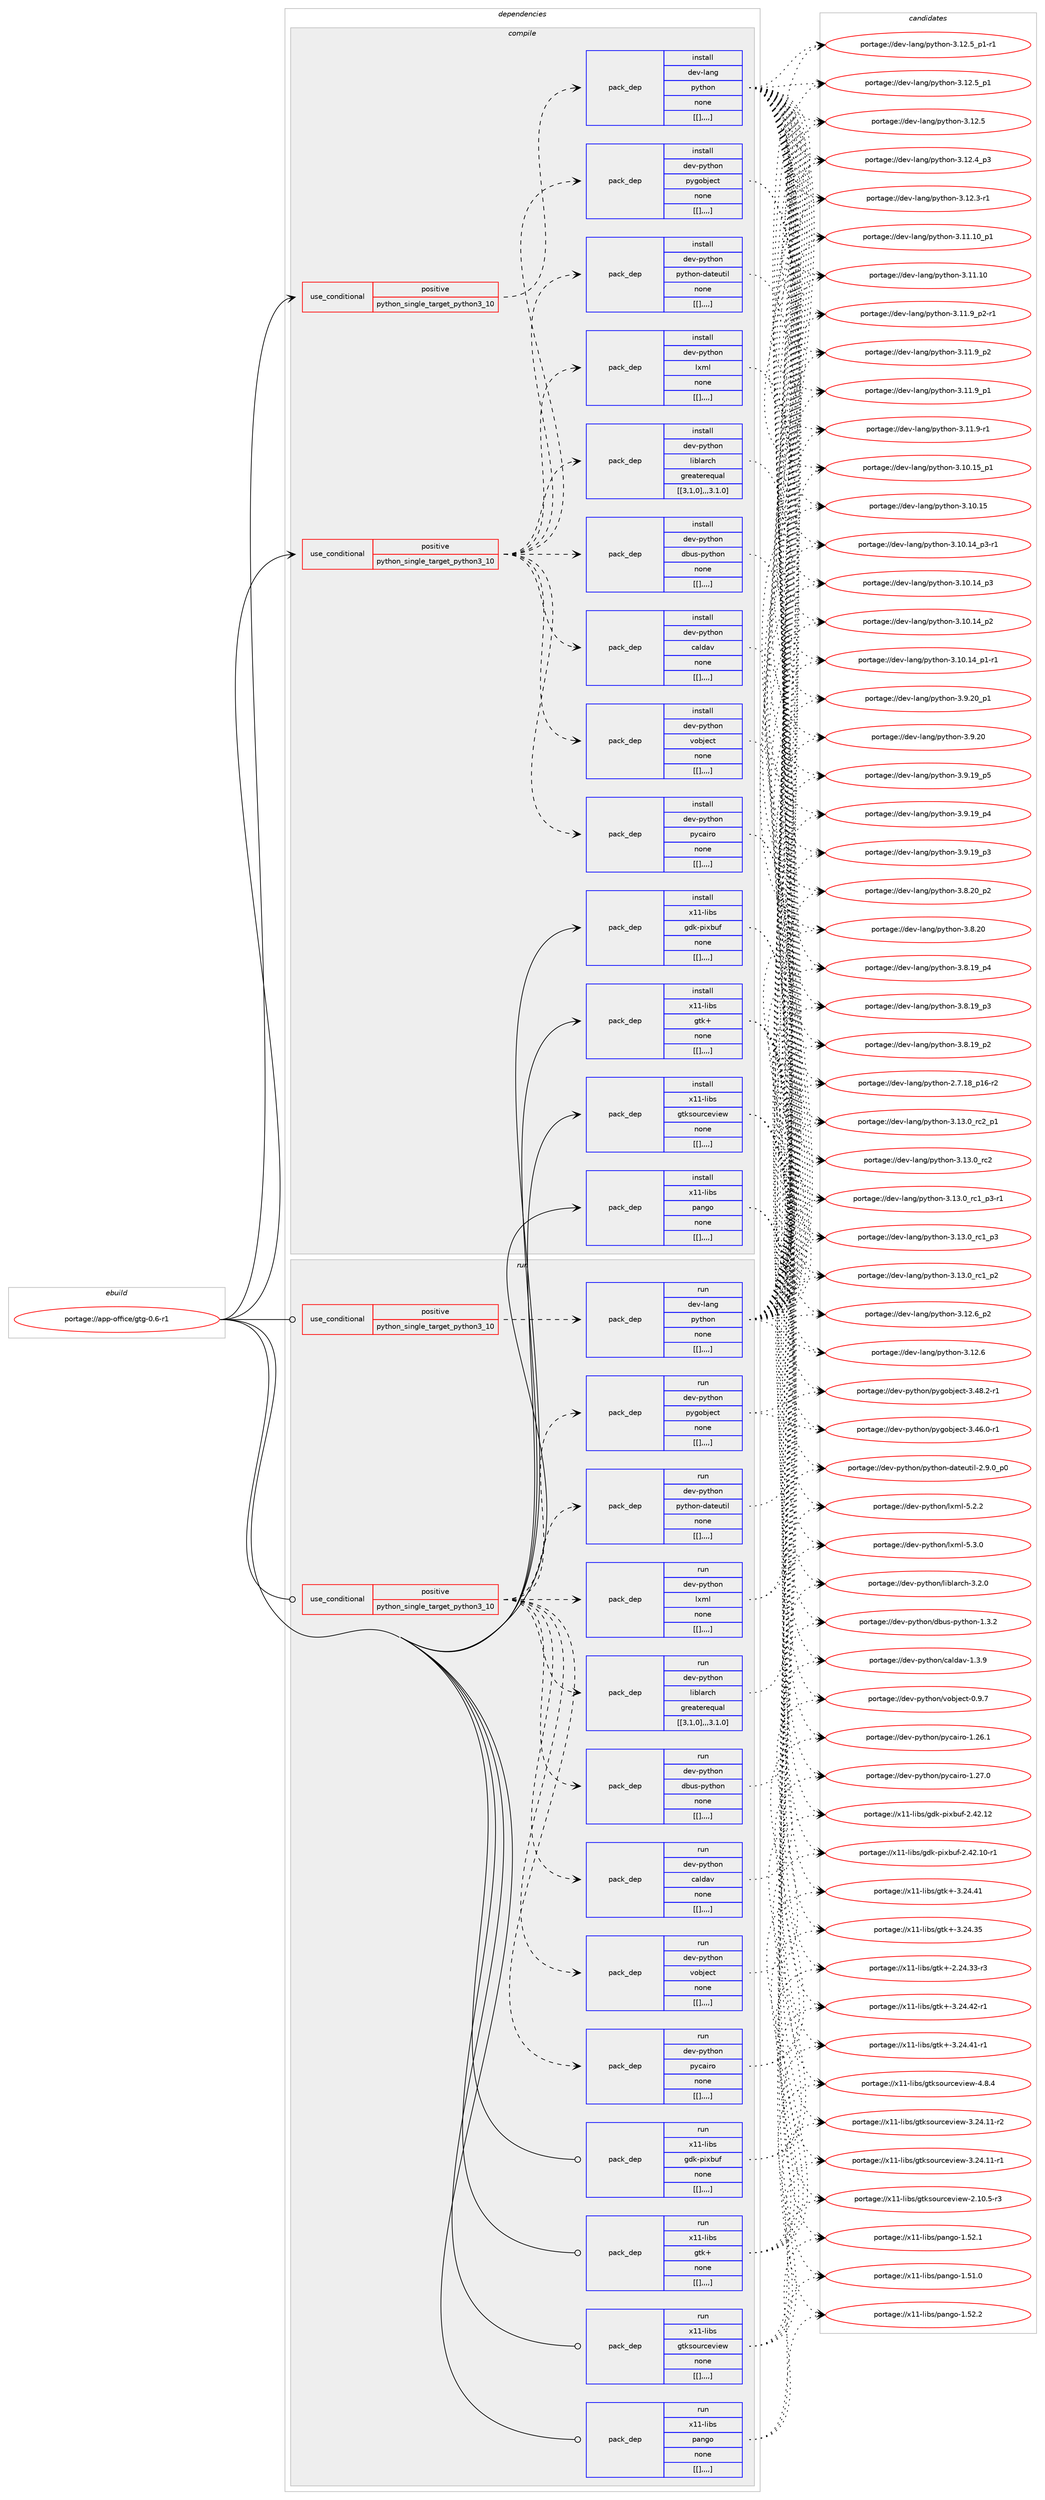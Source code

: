 digraph prolog {

# *************
# Graph options
# *************

newrank=true;
concentrate=true;
compound=true;
graph [rankdir=LR,fontname=Helvetica,fontsize=10,ranksep=1.5];#, ranksep=2.5, nodesep=0.2];
edge  [arrowhead=vee];
node  [fontname=Helvetica,fontsize=10];

# **********
# The ebuild
# **********

subgraph cluster_leftcol {
color=gray;
label=<<i>ebuild</i>>;
id [label="portage://app-office/gtg-0.6-r1", color=red, width=4, href="../app-office/gtg-0.6-r1.svg"];
}

# ****************
# The dependencies
# ****************

subgraph cluster_midcol {
color=gray;
label=<<i>dependencies</i>>;
subgraph cluster_compile {
fillcolor="#eeeeee";
style=filled;
label=<<i>compile</i>>;
subgraph cond13757 {
dependency47088 [label=<<TABLE BORDER="0" CELLBORDER="1" CELLSPACING="0" CELLPADDING="4"><TR><TD ROWSPAN="3" CELLPADDING="10">use_conditional</TD></TR><TR><TD>positive</TD></TR><TR><TD>python_single_target_python3_10</TD></TR></TABLE>>, shape=none, color=red];
subgraph pack32921 {
dependency47089 [label=<<TABLE BORDER="0" CELLBORDER="1" CELLSPACING="0" CELLPADDING="4" WIDTH="220"><TR><TD ROWSPAN="6" CELLPADDING="30">pack_dep</TD></TR><TR><TD WIDTH="110">install</TD></TR><TR><TD>dev-lang</TD></TR><TR><TD>python</TD></TR><TR><TD>none</TD></TR><TR><TD>[[],,,,]</TD></TR></TABLE>>, shape=none, color=blue];
}
dependency47088:e -> dependency47089:w [weight=20,style="dashed",arrowhead="vee"];
}
id:e -> dependency47088:w [weight=20,style="solid",arrowhead="vee"];
subgraph cond13758 {
dependency47090 [label=<<TABLE BORDER="0" CELLBORDER="1" CELLSPACING="0" CELLPADDING="4"><TR><TD ROWSPAN="3" CELLPADDING="10">use_conditional</TD></TR><TR><TD>positive</TD></TR><TR><TD>python_single_target_python3_10</TD></TR></TABLE>>, shape=none, color=red];
subgraph pack32922 {
dependency47091 [label=<<TABLE BORDER="0" CELLBORDER="1" CELLSPACING="0" CELLPADDING="4" WIDTH="220"><TR><TD ROWSPAN="6" CELLPADDING="30">pack_dep</TD></TR><TR><TD WIDTH="110">install</TD></TR><TR><TD>dev-python</TD></TR><TR><TD>caldav</TD></TR><TR><TD>none</TD></TR><TR><TD>[[],,,,]</TD></TR></TABLE>>, shape=none, color=blue];
}
dependency47090:e -> dependency47091:w [weight=20,style="dashed",arrowhead="vee"];
subgraph pack32923 {
dependency47092 [label=<<TABLE BORDER="0" CELLBORDER="1" CELLSPACING="0" CELLPADDING="4" WIDTH="220"><TR><TD ROWSPAN="6" CELLPADDING="30">pack_dep</TD></TR><TR><TD WIDTH="110">install</TD></TR><TR><TD>dev-python</TD></TR><TR><TD>dbus-python</TD></TR><TR><TD>none</TD></TR><TR><TD>[[],,,,]</TD></TR></TABLE>>, shape=none, color=blue];
}
dependency47090:e -> dependency47092:w [weight=20,style="dashed",arrowhead="vee"];
subgraph pack32924 {
dependency47093 [label=<<TABLE BORDER="0" CELLBORDER="1" CELLSPACING="0" CELLPADDING="4" WIDTH="220"><TR><TD ROWSPAN="6" CELLPADDING="30">pack_dep</TD></TR><TR><TD WIDTH="110">install</TD></TR><TR><TD>dev-python</TD></TR><TR><TD>liblarch</TD></TR><TR><TD>greaterequal</TD></TR><TR><TD>[[3,1,0],,,3.1.0]</TD></TR></TABLE>>, shape=none, color=blue];
}
dependency47090:e -> dependency47093:w [weight=20,style="dashed",arrowhead="vee"];
subgraph pack32925 {
dependency47094 [label=<<TABLE BORDER="0" CELLBORDER="1" CELLSPACING="0" CELLPADDING="4" WIDTH="220"><TR><TD ROWSPAN="6" CELLPADDING="30">pack_dep</TD></TR><TR><TD WIDTH="110">install</TD></TR><TR><TD>dev-python</TD></TR><TR><TD>lxml</TD></TR><TR><TD>none</TD></TR><TR><TD>[[],,,,]</TD></TR></TABLE>>, shape=none, color=blue];
}
dependency47090:e -> dependency47094:w [weight=20,style="dashed",arrowhead="vee"];
subgraph pack32926 {
dependency47095 [label=<<TABLE BORDER="0" CELLBORDER="1" CELLSPACING="0" CELLPADDING="4" WIDTH="220"><TR><TD ROWSPAN="6" CELLPADDING="30">pack_dep</TD></TR><TR><TD WIDTH="110">install</TD></TR><TR><TD>dev-python</TD></TR><TR><TD>python-dateutil</TD></TR><TR><TD>none</TD></TR><TR><TD>[[],,,,]</TD></TR></TABLE>>, shape=none, color=blue];
}
dependency47090:e -> dependency47095:w [weight=20,style="dashed",arrowhead="vee"];
subgraph pack32927 {
dependency47096 [label=<<TABLE BORDER="0" CELLBORDER="1" CELLSPACING="0" CELLPADDING="4" WIDTH="220"><TR><TD ROWSPAN="6" CELLPADDING="30">pack_dep</TD></TR><TR><TD WIDTH="110">install</TD></TR><TR><TD>dev-python</TD></TR><TR><TD>pygobject</TD></TR><TR><TD>none</TD></TR><TR><TD>[[],,,,]</TD></TR></TABLE>>, shape=none, color=blue];
}
dependency47090:e -> dependency47096:w [weight=20,style="dashed",arrowhead="vee"];
subgraph pack32928 {
dependency47097 [label=<<TABLE BORDER="0" CELLBORDER="1" CELLSPACING="0" CELLPADDING="4" WIDTH="220"><TR><TD ROWSPAN="6" CELLPADDING="30">pack_dep</TD></TR><TR><TD WIDTH="110">install</TD></TR><TR><TD>dev-python</TD></TR><TR><TD>pycairo</TD></TR><TR><TD>none</TD></TR><TR><TD>[[],,,,]</TD></TR></TABLE>>, shape=none, color=blue];
}
dependency47090:e -> dependency47097:w [weight=20,style="dashed",arrowhead="vee"];
subgraph pack32929 {
dependency47098 [label=<<TABLE BORDER="0" CELLBORDER="1" CELLSPACING="0" CELLPADDING="4" WIDTH="220"><TR><TD ROWSPAN="6" CELLPADDING="30">pack_dep</TD></TR><TR><TD WIDTH="110">install</TD></TR><TR><TD>dev-python</TD></TR><TR><TD>vobject</TD></TR><TR><TD>none</TD></TR><TR><TD>[[],,,,]</TD></TR></TABLE>>, shape=none, color=blue];
}
dependency47090:e -> dependency47098:w [weight=20,style="dashed",arrowhead="vee"];
}
id:e -> dependency47090:w [weight=20,style="solid",arrowhead="vee"];
subgraph pack32930 {
dependency47099 [label=<<TABLE BORDER="0" CELLBORDER="1" CELLSPACING="0" CELLPADDING="4" WIDTH="220"><TR><TD ROWSPAN="6" CELLPADDING="30">pack_dep</TD></TR><TR><TD WIDTH="110">install</TD></TR><TR><TD>x11-libs</TD></TR><TR><TD>gdk-pixbuf</TD></TR><TR><TD>none</TD></TR><TR><TD>[[],,,,]</TD></TR></TABLE>>, shape=none, color=blue];
}
id:e -> dependency47099:w [weight=20,style="solid",arrowhead="vee"];
subgraph pack32931 {
dependency47100 [label=<<TABLE BORDER="0" CELLBORDER="1" CELLSPACING="0" CELLPADDING="4" WIDTH="220"><TR><TD ROWSPAN="6" CELLPADDING="30">pack_dep</TD></TR><TR><TD WIDTH="110">install</TD></TR><TR><TD>x11-libs</TD></TR><TR><TD>gtk+</TD></TR><TR><TD>none</TD></TR><TR><TD>[[],,,,]</TD></TR></TABLE>>, shape=none, color=blue];
}
id:e -> dependency47100:w [weight=20,style="solid",arrowhead="vee"];
subgraph pack32932 {
dependency47101 [label=<<TABLE BORDER="0" CELLBORDER="1" CELLSPACING="0" CELLPADDING="4" WIDTH="220"><TR><TD ROWSPAN="6" CELLPADDING="30">pack_dep</TD></TR><TR><TD WIDTH="110">install</TD></TR><TR><TD>x11-libs</TD></TR><TR><TD>gtksourceview</TD></TR><TR><TD>none</TD></TR><TR><TD>[[],,,,]</TD></TR></TABLE>>, shape=none, color=blue];
}
id:e -> dependency47101:w [weight=20,style="solid",arrowhead="vee"];
subgraph pack32933 {
dependency47102 [label=<<TABLE BORDER="0" CELLBORDER="1" CELLSPACING="0" CELLPADDING="4" WIDTH="220"><TR><TD ROWSPAN="6" CELLPADDING="30">pack_dep</TD></TR><TR><TD WIDTH="110">install</TD></TR><TR><TD>x11-libs</TD></TR><TR><TD>pango</TD></TR><TR><TD>none</TD></TR><TR><TD>[[],,,,]</TD></TR></TABLE>>, shape=none, color=blue];
}
id:e -> dependency47102:w [weight=20,style="solid",arrowhead="vee"];
}
subgraph cluster_compileandrun {
fillcolor="#eeeeee";
style=filled;
label=<<i>compile and run</i>>;
}
subgraph cluster_run {
fillcolor="#eeeeee";
style=filled;
label=<<i>run</i>>;
subgraph cond13759 {
dependency47103 [label=<<TABLE BORDER="0" CELLBORDER="1" CELLSPACING="0" CELLPADDING="4"><TR><TD ROWSPAN="3" CELLPADDING="10">use_conditional</TD></TR><TR><TD>positive</TD></TR><TR><TD>python_single_target_python3_10</TD></TR></TABLE>>, shape=none, color=red];
subgraph pack32934 {
dependency47104 [label=<<TABLE BORDER="0" CELLBORDER="1" CELLSPACING="0" CELLPADDING="4" WIDTH="220"><TR><TD ROWSPAN="6" CELLPADDING="30">pack_dep</TD></TR><TR><TD WIDTH="110">run</TD></TR><TR><TD>dev-lang</TD></TR><TR><TD>python</TD></TR><TR><TD>none</TD></TR><TR><TD>[[],,,,]</TD></TR></TABLE>>, shape=none, color=blue];
}
dependency47103:e -> dependency47104:w [weight=20,style="dashed",arrowhead="vee"];
}
id:e -> dependency47103:w [weight=20,style="solid",arrowhead="odot"];
subgraph cond13760 {
dependency47105 [label=<<TABLE BORDER="0" CELLBORDER="1" CELLSPACING="0" CELLPADDING="4"><TR><TD ROWSPAN="3" CELLPADDING="10">use_conditional</TD></TR><TR><TD>positive</TD></TR><TR><TD>python_single_target_python3_10</TD></TR></TABLE>>, shape=none, color=red];
subgraph pack32935 {
dependency47106 [label=<<TABLE BORDER="0" CELLBORDER="1" CELLSPACING="0" CELLPADDING="4" WIDTH="220"><TR><TD ROWSPAN="6" CELLPADDING="30">pack_dep</TD></TR><TR><TD WIDTH="110">run</TD></TR><TR><TD>dev-python</TD></TR><TR><TD>caldav</TD></TR><TR><TD>none</TD></TR><TR><TD>[[],,,,]</TD></TR></TABLE>>, shape=none, color=blue];
}
dependency47105:e -> dependency47106:w [weight=20,style="dashed",arrowhead="vee"];
subgraph pack32936 {
dependency47107 [label=<<TABLE BORDER="0" CELLBORDER="1" CELLSPACING="0" CELLPADDING="4" WIDTH="220"><TR><TD ROWSPAN="6" CELLPADDING="30">pack_dep</TD></TR><TR><TD WIDTH="110">run</TD></TR><TR><TD>dev-python</TD></TR><TR><TD>dbus-python</TD></TR><TR><TD>none</TD></TR><TR><TD>[[],,,,]</TD></TR></TABLE>>, shape=none, color=blue];
}
dependency47105:e -> dependency47107:w [weight=20,style="dashed",arrowhead="vee"];
subgraph pack32937 {
dependency47108 [label=<<TABLE BORDER="0" CELLBORDER="1" CELLSPACING="0" CELLPADDING="4" WIDTH="220"><TR><TD ROWSPAN="6" CELLPADDING="30">pack_dep</TD></TR><TR><TD WIDTH="110">run</TD></TR><TR><TD>dev-python</TD></TR><TR><TD>liblarch</TD></TR><TR><TD>greaterequal</TD></TR><TR><TD>[[3,1,0],,,3.1.0]</TD></TR></TABLE>>, shape=none, color=blue];
}
dependency47105:e -> dependency47108:w [weight=20,style="dashed",arrowhead="vee"];
subgraph pack32938 {
dependency47109 [label=<<TABLE BORDER="0" CELLBORDER="1" CELLSPACING="0" CELLPADDING="4" WIDTH="220"><TR><TD ROWSPAN="6" CELLPADDING="30">pack_dep</TD></TR><TR><TD WIDTH="110">run</TD></TR><TR><TD>dev-python</TD></TR><TR><TD>lxml</TD></TR><TR><TD>none</TD></TR><TR><TD>[[],,,,]</TD></TR></TABLE>>, shape=none, color=blue];
}
dependency47105:e -> dependency47109:w [weight=20,style="dashed",arrowhead="vee"];
subgraph pack32939 {
dependency47110 [label=<<TABLE BORDER="0" CELLBORDER="1" CELLSPACING="0" CELLPADDING="4" WIDTH="220"><TR><TD ROWSPAN="6" CELLPADDING="30">pack_dep</TD></TR><TR><TD WIDTH="110">run</TD></TR><TR><TD>dev-python</TD></TR><TR><TD>python-dateutil</TD></TR><TR><TD>none</TD></TR><TR><TD>[[],,,,]</TD></TR></TABLE>>, shape=none, color=blue];
}
dependency47105:e -> dependency47110:w [weight=20,style="dashed",arrowhead="vee"];
subgraph pack32940 {
dependency47111 [label=<<TABLE BORDER="0" CELLBORDER="1" CELLSPACING="0" CELLPADDING="4" WIDTH="220"><TR><TD ROWSPAN="6" CELLPADDING="30">pack_dep</TD></TR><TR><TD WIDTH="110">run</TD></TR><TR><TD>dev-python</TD></TR><TR><TD>pygobject</TD></TR><TR><TD>none</TD></TR><TR><TD>[[],,,,]</TD></TR></TABLE>>, shape=none, color=blue];
}
dependency47105:e -> dependency47111:w [weight=20,style="dashed",arrowhead="vee"];
subgraph pack32941 {
dependency47112 [label=<<TABLE BORDER="0" CELLBORDER="1" CELLSPACING="0" CELLPADDING="4" WIDTH="220"><TR><TD ROWSPAN="6" CELLPADDING="30">pack_dep</TD></TR><TR><TD WIDTH="110">run</TD></TR><TR><TD>dev-python</TD></TR><TR><TD>pycairo</TD></TR><TR><TD>none</TD></TR><TR><TD>[[],,,,]</TD></TR></TABLE>>, shape=none, color=blue];
}
dependency47105:e -> dependency47112:w [weight=20,style="dashed",arrowhead="vee"];
subgraph pack32942 {
dependency47113 [label=<<TABLE BORDER="0" CELLBORDER="1" CELLSPACING="0" CELLPADDING="4" WIDTH="220"><TR><TD ROWSPAN="6" CELLPADDING="30">pack_dep</TD></TR><TR><TD WIDTH="110">run</TD></TR><TR><TD>dev-python</TD></TR><TR><TD>vobject</TD></TR><TR><TD>none</TD></TR><TR><TD>[[],,,,]</TD></TR></TABLE>>, shape=none, color=blue];
}
dependency47105:e -> dependency47113:w [weight=20,style="dashed",arrowhead="vee"];
}
id:e -> dependency47105:w [weight=20,style="solid",arrowhead="odot"];
subgraph pack32943 {
dependency47114 [label=<<TABLE BORDER="0" CELLBORDER="1" CELLSPACING="0" CELLPADDING="4" WIDTH="220"><TR><TD ROWSPAN="6" CELLPADDING="30">pack_dep</TD></TR><TR><TD WIDTH="110">run</TD></TR><TR><TD>x11-libs</TD></TR><TR><TD>gdk-pixbuf</TD></TR><TR><TD>none</TD></TR><TR><TD>[[],,,,]</TD></TR></TABLE>>, shape=none, color=blue];
}
id:e -> dependency47114:w [weight=20,style="solid",arrowhead="odot"];
subgraph pack32944 {
dependency47115 [label=<<TABLE BORDER="0" CELLBORDER="1" CELLSPACING="0" CELLPADDING="4" WIDTH="220"><TR><TD ROWSPAN="6" CELLPADDING="30">pack_dep</TD></TR><TR><TD WIDTH="110">run</TD></TR><TR><TD>x11-libs</TD></TR><TR><TD>gtk+</TD></TR><TR><TD>none</TD></TR><TR><TD>[[],,,,]</TD></TR></TABLE>>, shape=none, color=blue];
}
id:e -> dependency47115:w [weight=20,style="solid",arrowhead="odot"];
subgraph pack32945 {
dependency47116 [label=<<TABLE BORDER="0" CELLBORDER="1" CELLSPACING="0" CELLPADDING="4" WIDTH="220"><TR><TD ROWSPAN="6" CELLPADDING="30">pack_dep</TD></TR><TR><TD WIDTH="110">run</TD></TR><TR><TD>x11-libs</TD></TR><TR><TD>gtksourceview</TD></TR><TR><TD>none</TD></TR><TR><TD>[[],,,,]</TD></TR></TABLE>>, shape=none, color=blue];
}
id:e -> dependency47116:w [weight=20,style="solid",arrowhead="odot"];
subgraph pack32946 {
dependency47117 [label=<<TABLE BORDER="0" CELLBORDER="1" CELLSPACING="0" CELLPADDING="4" WIDTH="220"><TR><TD ROWSPAN="6" CELLPADDING="30">pack_dep</TD></TR><TR><TD WIDTH="110">run</TD></TR><TR><TD>x11-libs</TD></TR><TR><TD>pango</TD></TR><TR><TD>none</TD></TR><TR><TD>[[],,,,]</TD></TR></TABLE>>, shape=none, color=blue];
}
id:e -> dependency47117:w [weight=20,style="solid",arrowhead="odot"];
}
}

# **************
# The candidates
# **************

subgraph cluster_choices {
rank=same;
color=gray;
label=<<i>candidates</i>>;

subgraph choice32921 {
color=black;
nodesep=1;
choice100101118451089711010347112121116104111110455146495146489511499509511249 [label="portage://dev-lang/python-3.13.0_rc2_p1", color=red, width=4,href="../dev-lang/python-3.13.0_rc2_p1.svg"];
choice10010111845108971101034711212111610411111045514649514648951149950 [label="portage://dev-lang/python-3.13.0_rc2", color=red, width=4,href="../dev-lang/python-3.13.0_rc2.svg"];
choice1001011184510897110103471121211161041111104551464951464895114994995112514511449 [label="portage://dev-lang/python-3.13.0_rc1_p3-r1", color=red, width=4,href="../dev-lang/python-3.13.0_rc1_p3-r1.svg"];
choice100101118451089711010347112121116104111110455146495146489511499499511251 [label="portage://dev-lang/python-3.13.0_rc1_p3", color=red, width=4,href="../dev-lang/python-3.13.0_rc1_p3.svg"];
choice100101118451089711010347112121116104111110455146495146489511499499511250 [label="portage://dev-lang/python-3.13.0_rc1_p2", color=red, width=4,href="../dev-lang/python-3.13.0_rc1_p2.svg"];
choice100101118451089711010347112121116104111110455146495046549511250 [label="portage://dev-lang/python-3.12.6_p2", color=red, width=4,href="../dev-lang/python-3.12.6_p2.svg"];
choice10010111845108971101034711212111610411111045514649504654 [label="portage://dev-lang/python-3.12.6", color=red, width=4,href="../dev-lang/python-3.12.6.svg"];
choice1001011184510897110103471121211161041111104551464950465395112494511449 [label="portage://dev-lang/python-3.12.5_p1-r1", color=red, width=4,href="../dev-lang/python-3.12.5_p1-r1.svg"];
choice100101118451089711010347112121116104111110455146495046539511249 [label="portage://dev-lang/python-3.12.5_p1", color=red, width=4,href="../dev-lang/python-3.12.5_p1.svg"];
choice10010111845108971101034711212111610411111045514649504653 [label="portage://dev-lang/python-3.12.5", color=red, width=4,href="../dev-lang/python-3.12.5.svg"];
choice100101118451089711010347112121116104111110455146495046529511251 [label="portage://dev-lang/python-3.12.4_p3", color=red, width=4,href="../dev-lang/python-3.12.4_p3.svg"];
choice100101118451089711010347112121116104111110455146495046514511449 [label="portage://dev-lang/python-3.12.3-r1", color=red, width=4,href="../dev-lang/python-3.12.3-r1.svg"];
choice10010111845108971101034711212111610411111045514649494649489511249 [label="portage://dev-lang/python-3.11.10_p1", color=red, width=4,href="../dev-lang/python-3.11.10_p1.svg"];
choice1001011184510897110103471121211161041111104551464949464948 [label="portage://dev-lang/python-3.11.10", color=red, width=4,href="../dev-lang/python-3.11.10.svg"];
choice1001011184510897110103471121211161041111104551464949465795112504511449 [label="portage://dev-lang/python-3.11.9_p2-r1", color=red, width=4,href="../dev-lang/python-3.11.9_p2-r1.svg"];
choice100101118451089711010347112121116104111110455146494946579511250 [label="portage://dev-lang/python-3.11.9_p2", color=red, width=4,href="../dev-lang/python-3.11.9_p2.svg"];
choice100101118451089711010347112121116104111110455146494946579511249 [label="portage://dev-lang/python-3.11.9_p1", color=red, width=4,href="../dev-lang/python-3.11.9_p1.svg"];
choice100101118451089711010347112121116104111110455146494946574511449 [label="portage://dev-lang/python-3.11.9-r1", color=red, width=4,href="../dev-lang/python-3.11.9-r1.svg"];
choice10010111845108971101034711212111610411111045514649484649539511249 [label="portage://dev-lang/python-3.10.15_p1", color=red, width=4,href="../dev-lang/python-3.10.15_p1.svg"];
choice1001011184510897110103471121211161041111104551464948464953 [label="portage://dev-lang/python-3.10.15", color=red, width=4,href="../dev-lang/python-3.10.15.svg"];
choice100101118451089711010347112121116104111110455146494846495295112514511449 [label="portage://dev-lang/python-3.10.14_p3-r1", color=red, width=4,href="../dev-lang/python-3.10.14_p3-r1.svg"];
choice10010111845108971101034711212111610411111045514649484649529511251 [label="portage://dev-lang/python-3.10.14_p3", color=red, width=4,href="../dev-lang/python-3.10.14_p3.svg"];
choice10010111845108971101034711212111610411111045514649484649529511250 [label="portage://dev-lang/python-3.10.14_p2", color=red, width=4,href="../dev-lang/python-3.10.14_p2.svg"];
choice100101118451089711010347112121116104111110455146494846495295112494511449 [label="portage://dev-lang/python-3.10.14_p1-r1", color=red, width=4,href="../dev-lang/python-3.10.14_p1-r1.svg"];
choice100101118451089711010347112121116104111110455146574650489511249 [label="portage://dev-lang/python-3.9.20_p1", color=red, width=4,href="../dev-lang/python-3.9.20_p1.svg"];
choice10010111845108971101034711212111610411111045514657465048 [label="portage://dev-lang/python-3.9.20", color=red, width=4,href="../dev-lang/python-3.9.20.svg"];
choice100101118451089711010347112121116104111110455146574649579511253 [label="portage://dev-lang/python-3.9.19_p5", color=red, width=4,href="../dev-lang/python-3.9.19_p5.svg"];
choice100101118451089711010347112121116104111110455146574649579511252 [label="portage://dev-lang/python-3.9.19_p4", color=red, width=4,href="../dev-lang/python-3.9.19_p4.svg"];
choice100101118451089711010347112121116104111110455146574649579511251 [label="portage://dev-lang/python-3.9.19_p3", color=red, width=4,href="../dev-lang/python-3.9.19_p3.svg"];
choice100101118451089711010347112121116104111110455146564650489511250 [label="portage://dev-lang/python-3.8.20_p2", color=red, width=4,href="../dev-lang/python-3.8.20_p2.svg"];
choice10010111845108971101034711212111610411111045514656465048 [label="portage://dev-lang/python-3.8.20", color=red, width=4,href="../dev-lang/python-3.8.20.svg"];
choice100101118451089711010347112121116104111110455146564649579511252 [label="portage://dev-lang/python-3.8.19_p4", color=red, width=4,href="../dev-lang/python-3.8.19_p4.svg"];
choice100101118451089711010347112121116104111110455146564649579511251 [label="portage://dev-lang/python-3.8.19_p3", color=red, width=4,href="../dev-lang/python-3.8.19_p3.svg"];
choice100101118451089711010347112121116104111110455146564649579511250 [label="portage://dev-lang/python-3.8.19_p2", color=red, width=4,href="../dev-lang/python-3.8.19_p2.svg"];
choice100101118451089711010347112121116104111110455046554649569511249544511450 [label="portage://dev-lang/python-2.7.18_p16-r2", color=red, width=4,href="../dev-lang/python-2.7.18_p16-r2.svg"];
dependency47089:e -> choice100101118451089711010347112121116104111110455146495146489511499509511249:w [style=dotted,weight="100"];
dependency47089:e -> choice10010111845108971101034711212111610411111045514649514648951149950:w [style=dotted,weight="100"];
dependency47089:e -> choice1001011184510897110103471121211161041111104551464951464895114994995112514511449:w [style=dotted,weight="100"];
dependency47089:e -> choice100101118451089711010347112121116104111110455146495146489511499499511251:w [style=dotted,weight="100"];
dependency47089:e -> choice100101118451089711010347112121116104111110455146495146489511499499511250:w [style=dotted,weight="100"];
dependency47089:e -> choice100101118451089711010347112121116104111110455146495046549511250:w [style=dotted,weight="100"];
dependency47089:e -> choice10010111845108971101034711212111610411111045514649504654:w [style=dotted,weight="100"];
dependency47089:e -> choice1001011184510897110103471121211161041111104551464950465395112494511449:w [style=dotted,weight="100"];
dependency47089:e -> choice100101118451089711010347112121116104111110455146495046539511249:w [style=dotted,weight="100"];
dependency47089:e -> choice10010111845108971101034711212111610411111045514649504653:w [style=dotted,weight="100"];
dependency47089:e -> choice100101118451089711010347112121116104111110455146495046529511251:w [style=dotted,weight="100"];
dependency47089:e -> choice100101118451089711010347112121116104111110455146495046514511449:w [style=dotted,weight="100"];
dependency47089:e -> choice10010111845108971101034711212111610411111045514649494649489511249:w [style=dotted,weight="100"];
dependency47089:e -> choice1001011184510897110103471121211161041111104551464949464948:w [style=dotted,weight="100"];
dependency47089:e -> choice1001011184510897110103471121211161041111104551464949465795112504511449:w [style=dotted,weight="100"];
dependency47089:e -> choice100101118451089711010347112121116104111110455146494946579511250:w [style=dotted,weight="100"];
dependency47089:e -> choice100101118451089711010347112121116104111110455146494946579511249:w [style=dotted,weight="100"];
dependency47089:e -> choice100101118451089711010347112121116104111110455146494946574511449:w [style=dotted,weight="100"];
dependency47089:e -> choice10010111845108971101034711212111610411111045514649484649539511249:w [style=dotted,weight="100"];
dependency47089:e -> choice1001011184510897110103471121211161041111104551464948464953:w [style=dotted,weight="100"];
dependency47089:e -> choice100101118451089711010347112121116104111110455146494846495295112514511449:w [style=dotted,weight="100"];
dependency47089:e -> choice10010111845108971101034711212111610411111045514649484649529511251:w [style=dotted,weight="100"];
dependency47089:e -> choice10010111845108971101034711212111610411111045514649484649529511250:w [style=dotted,weight="100"];
dependency47089:e -> choice100101118451089711010347112121116104111110455146494846495295112494511449:w [style=dotted,weight="100"];
dependency47089:e -> choice100101118451089711010347112121116104111110455146574650489511249:w [style=dotted,weight="100"];
dependency47089:e -> choice10010111845108971101034711212111610411111045514657465048:w [style=dotted,weight="100"];
dependency47089:e -> choice100101118451089711010347112121116104111110455146574649579511253:w [style=dotted,weight="100"];
dependency47089:e -> choice100101118451089711010347112121116104111110455146574649579511252:w [style=dotted,weight="100"];
dependency47089:e -> choice100101118451089711010347112121116104111110455146574649579511251:w [style=dotted,weight="100"];
dependency47089:e -> choice100101118451089711010347112121116104111110455146564650489511250:w [style=dotted,weight="100"];
dependency47089:e -> choice10010111845108971101034711212111610411111045514656465048:w [style=dotted,weight="100"];
dependency47089:e -> choice100101118451089711010347112121116104111110455146564649579511252:w [style=dotted,weight="100"];
dependency47089:e -> choice100101118451089711010347112121116104111110455146564649579511251:w [style=dotted,weight="100"];
dependency47089:e -> choice100101118451089711010347112121116104111110455146564649579511250:w [style=dotted,weight="100"];
dependency47089:e -> choice100101118451089711010347112121116104111110455046554649569511249544511450:w [style=dotted,weight="100"];
}
subgraph choice32922 {
color=black;
nodesep=1;
choice1001011184511212111610411111047999710810097118454946514657 [label="portage://dev-python/caldav-1.3.9", color=red, width=4,href="../dev-python/caldav-1.3.9.svg"];
dependency47091:e -> choice1001011184511212111610411111047999710810097118454946514657:w [style=dotted,weight="100"];
}
subgraph choice32923 {
color=black;
nodesep=1;
choice10010111845112121116104111110471009811711545112121116104111110454946514650 [label="portage://dev-python/dbus-python-1.3.2", color=red, width=4,href="../dev-python/dbus-python-1.3.2.svg"];
dependency47092:e -> choice10010111845112121116104111110471009811711545112121116104111110454946514650:w [style=dotted,weight="100"];
}
subgraph choice32924 {
color=black;
nodesep=1;
choice1001011184511212111610411111047108105981089711499104455146504648 [label="portage://dev-python/liblarch-3.2.0", color=red, width=4,href="../dev-python/liblarch-3.2.0.svg"];
dependency47093:e -> choice1001011184511212111610411111047108105981089711499104455146504648:w [style=dotted,weight="100"];
}
subgraph choice32925 {
color=black;
nodesep=1;
choice1001011184511212111610411111047108120109108455346514648 [label="portage://dev-python/lxml-5.3.0", color=red, width=4,href="../dev-python/lxml-5.3.0.svg"];
choice1001011184511212111610411111047108120109108455346504650 [label="portage://dev-python/lxml-5.2.2", color=red, width=4,href="../dev-python/lxml-5.2.2.svg"];
dependency47094:e -> choice1001011184511212111610411111047108120109108455346514648:w [style=dotted,weight="100"];
dependency47094:e -> choice1001011184511212111610411111047108120109108455346504650:w [style=dotted,weight="100"];
}
subgraph choice32926 {
color=black;
nodesep=1;
choice100101118451121211161041111104711212111610411111045100971161011171161051084550465746489511248 [label="portage://dev-python/python-dateutil-2.9.0_p0", color=red, width=4,href="../dev-python/python-dateutil-2.9.0_p0.svg"];
dependency47095:e -> choice100101118451121211161041111104711212111610411111045100971161011171161051084550465746489511248:w [style=dotted,weight="100"];
}
subgraph choice32927 {
color=black;
nodesep=1;
choice10010111845112121116104111110471121211031119810610199116455146525646504511449 [label="portage://dev-python/pygobject-3.48.2-r1", color=red, width=4,href="../dev-python/pygobject-3.48.2-r1.svg"];
choice10010111845112121116104111110471121211031119810610199116455146525446484511449 [label="portage://dev-python/pygobject-3.46.0-r1", color=red, width=4,href="../dev-python/pygobject-3.46.0-r1.svg"];
dependency47096:e -> choice10010111845112121116104111110471121211031119810610199116455146525646504511449:w [style=dotted,weight="100"];
dependency47096:e -> choice10010111845112121116104111110471121211031119810610199116455146525446484511449:w [style=dotted,weight="100"];
}
subgraph choice32928 {
color=black;
nodesep=1;
choice1001011184511212111610411111047112121999710511411145494650554648 [label="portage://dev-python/pycairo-1.27.0", color=red, width=4,href="../dev-python/pycairo-1.27.0.svg"];
choice1001011184511212111610411111047112121999710511411145494650544649 [label="portage://dev-python/pycairo-1.26.1", color=red, width=4,href="../dev-python/pycairo-1.26.1.svg"];
dependency47097:e -> choice1001011184511212111610411111047112121999710511411145494650554648:w [style=dotted,weight="100"];
dependency47097:e -> choice1001011184511212111610411111047112121999710511411145494650544649:w [style=dotted,weight="100"];
}
subgraph choice32929 {
color=black;
nodesep=1;
choice10010111845112121116104111110471181119810610199116454846574655 [label="portage://dev-python/vobject-0.9.7", color=red, width=4,href="../dev-python/vobject-0.9.7.svg"];
dependency47098:e -> choice10010111845112121116104111110471181119810610199116454846574655:w [style=dotted,weight="100"];
}
subgraph choice32930 {
color=black;
nodesep=1;
choice120494945108105981154710310010745112105120981171024550465250464950 [label="portage://x11-libs/gdk-pixbuf-2.42.12", color=red, width=4,href="../x11-libs/gdk-pixbuf-2.42.12.svg"];
choice1204949451081059811547103100107451121051209811710245504652504649484511449 [label="portage://x11-libs/gdk-pixbuf-2.42.10-r1", color=red, width=4,href="../x11-libs/gdk-pixbuf-2.42.10-r1.svg"];
dependency47099:e -> choice120494945108105981154710310010745112105120981171024550465250464950:w [style=dotted,weight="100"];
dependency47099:e -> choice1204949451081059811547103100107451121051209811710245504652504649484511449:w [style=dotted,weight="100"];
}
subgraph choice32931 {
color=black;
nodesep=1;
choice12049494510810598115471031161074345514650524652504511449 [label="portage://x11-libs/gtk+-3.24.42-r1", color=red, width=4,href="../x11-libs/gtk+-3.24.42-r1.svg"];
choice12049494510810598115471031161074345514650524652494511449 [label="portage://x11-libs/gtk+-3.24.41-r1", color=red, width=4,href="../x11-libs/gtk+-3.24.41-r1.svg"];
choice1204949451081059811547103116107434551465052465249 [label="portage://x11-libs/gtk+-3.24.41", color=red, width=4,href="../x11-libs/gtk+-3.24.41.svg"];
choice1204949451081059811547103116107434551465052465153 [label="portage://x11-libs/gtk+-3.24.35", color=red, width=4,href="../x11-libs/gtk+-3.24.35.svg"];
choice12049494510810598115471031161074345504650524651514511451 [label="portage://x11-libs/gtk+-2.24.33-r3", color=red, width=4,href="../x11-libs/gtk+-2.24.33-r3.svg"];
dependency47100:e -> choice12049494510810598115471031161074345514650524652504511449:w [style=dotted,weight="100"];
dependency47100:e -> choice12049494510810598115471031161074345514650524652494511449:w [style=dotted,weight="100"];
dependency47100:e -> choice1204949451081059811547103116107434551465052465249:w [style=dotted,weight="100"];
dependency47100:e -> choice1204949451081059811547103116107434551465052465153:w [style=dotted,weight="100"];
dependency47100:e -> choice12049494510810598115471031161074345504650524651514511451:w [style=dotted,weight="100"];
}
subgraph choice32932 {
color=black;
nodesep=1;
choice120494945108105981154710311610711511111711499101118105101119455246564652 [label="portage://x11-libs/gtksourceview-4.8.4", color=red, width=4,href="../x11-libs/gtksourceview-4.8.4.svg"];
choice12049494510810598115471031161071151111171149910111810510111945514650524649494511450 [label="portage://x11-libs/gtksourceview-3.24.11-r2", color=red, width=4,href="../x11-libs/gtksourceview-3.24.11-r2.svg"];
choice12049494510810598115471031161071151111171149910111810510111945514650524649494511449 [label="portage://x11-libs/gtksourceview-3.24.11-r1", color=red, width=4,href="../x11-libs/gtksourceview-3.24.11-r1.svg"];
choice120494945108105981154710311610711511111711499101118105101119455046494846534511451 [label="portage://x11-libs/gtksourceview-2.10.5-r3", color=red, width=4,href="../x11-libs/gtksourceview-2.10.5-r3.svg"];
dependency47101:e -> choice120494945108105981154710311610711511111711499101118105101119455246564652:w [style=dotted,weight="100"];
dependency47101:e -> choice12049494510810598115471031161071151111171149910111810510111945514650524649494511450:w [style=dotted,weight="100"];
dependency47101:e -> choice12049494510810598115471031161071151111171149910111810510111945514650524649494511449:w [style=dotted,weight="100"];
dependency47101:e -> choice120494945108105981154710311610711511111711499101118105101119455046494846534511451:w [style=dotted,weight="100"];
}
subgraph choice32933 {
color=black;
nodesep=1;
choice12049494510810598115471129711010311145494653504650 [label="portage://x11-libs/pango-1.52.2", color=red, width=4,href="../x11-libs/pango-1.52.2.svg"];
choice12049494510810598115471129711010311145494653504649 [label="portage://x11-libs/pango-1.52.1", color=red, width=4,href="../x11-libs/pango-1.52.1.svg"];
choice12049494510810598115471129711010311145494653494648 [label="portage://x11-libs/pango-1.51.0", color=red, width=4,href="../x11-libs/pango-1.51.0.svg"];
dependency47102:e -> choice12049494510810598115471129711010311145494653504650:w [style=dotted,weight="100"];
dependency47102:e -> choice12049494510810598115471129711010311145494653504649:w [style=dotted,weight="100"];
dependency47102:e -> choice12049494510810598115471129711010311145494653494648:w [style=dotted,weight="100"];
}
subgraph choice32934 {
color=black;
nodesep=1;
choice100101118451089711010347112121116104111110455146495146489511499509511249 [label="portage://dev-lang/python-3.13.0_rc2_p1", color=red, width=4,href="../dev-lang/python-3.13.0_rc2_p1.svg"];
choice10010111845108971101034711212111610411111045514649514648951149950 [label="portage://dev-lang/python-3.13.0_rc2", color=red, width=4,href="../dev-lang/python-3.13.0_rc2.svg"];
choice1001011184510897110103471121211161041111104551464951464895114994995112514511449 [label="portage://dev-lang/python-3.13.0_rc1_p3-r1", color=red, width=4,href="../dev-lang/python-3.13.0_rc1_p3-r1.svg"];
choice100101118451089711010347112121116104111110455146495146489511499499511251 [label="portage://dev-lang/python-3.13.0_rc1_p3", color=red, width=4,href="../dev-lang/python-3.13.0_rc1_p3.svg"];
choice100101118451089711010347112121116104111110455146495146489511499499511250 [label="portage://dev-lang/python-3.13.0_rc1_p2", color=red, width=4,href="../dev-lang/python-3.13.0_rc1_p2.svg"];
choice100101118451089711010347112121116104111110455146495046549511250 [label="portage://dev-lang/python-3.12.6_p2", color=red, width=4,href="../dev-lang/python-3.12.6_p2.svg"];
choice10010111845108971101034711212111610411111045514649504654 [label="portage://dev-lang/python-3.12.6", color=red, width=4,href="../dev-lang/python-3.12.6.svg"];
choice1001011184510897110103471121211161041111104551464950465395112494511449 [label="portage://dev-lang/python-3.12.5_p1-r1", color=red, width=4,href="../dev-lang/python-3.12.5_p1-r1.svg"];
choice100101118451089711010347112121116104111110455146495046539511249 [label="portage://dev-lang/python-3.12.5_p1", color=red, width=4,href="../dev-lang/python-3.12.5_p1.svg"];
choice10010111845108971101034711212111610411111045514649504653 [label="portage://dev-lang/python-3.12.5", color=red, width=4,href="../dev-lang/python-3.12.5.svg"];
choice100101118451089711010347112121116104111110455146495046529511251 [label="portage://dev-lang/python-3.12.4_p3", color=red, width=4,href="../dev-lang/python-3.12.4_p3.svg"];
choice100101118451089711010347112121116104111110455146495046514511449 [label="portage://dev-lang/python-3.12.3-r1", color=red, width=4,href="../dev-lang/python-3.12.3-r1.svg"];
choice10010111845108971101034711212111610411111045514649494649489511249 [label="portage://dev-lang/python-3.11.10_p1", color=red, width=4,href="../dev-lang/python-3.11.10_p1.svg"];
choice1001011184510897110103471121211161041111104551464949464948 [label="portage://dev-lang/python-3.11.10", color=red, width=4,href="../dev-lang/python-3.11.10.svg"];
choice1001011184510897110103471121211161041111104551464949465795112504511449 [label="portage://dev-lang/python-3.11.9_p2-r1", color=red, width=4,href="../dev-lang/python-3.11.9_p2-r1.svg"];
choice100101118451089711010347112121116104111110455146494946579511250 [label="portage://dev-lang/python-3.11.9_p2", color=red, width=4,href="../dev-lang/python-3.11.9_p2.svg"];
choice100101118451089711010347112121116104111110455146494946579511249 [label="portage://dev-lang/python-3.11.9_p1", color=red, width=4,href="../dev-lang/python-3.11.9_p1.svg"];
choice100101118451089711010347112121116104111110455146494946574511449 [label="portage://dev-lang/python-3.11.9-r1", color=red, width=4,href="../dev-lang/python-3.11.9-r1.svg"];
choice10010111845108971101034711212111610411111045514649484649539511249 [label="portage://dev-lang/python-3.10.15_p1", color=red, width=4,href="../dev-lang/python-3.10.15_p1.svg"];
choice1001011184510897110103471121211161041111104551464948464953 [label="portage://dev-lang/python-3.10.15", color=red, width=4,href="../dev-lang/python-3.10.15.svg"];
choice100101118451089711010347112121116104111110455146494846495295112514511449 [label="portage://dev-lang/python-3.10.14_p3-r1", color=red, width=4,href="../dev-lang/python-3.10.14_p3-r1.svg"];
choice10010111845108971101034711212111610411111045514649484649529511251 [label="portage://dev-lang/python-3.10.14_p3", color=red, width=4,href="../dev-lang/python-3.10.14_p3.svg"];
choice10010111845108971101034711212111610411111045514649484649529511250 [label="portage://dev-lang/python-3.10.14_p2", color=red, width=4,href="../dev-lang/python-3.10.14_p2.svg"];
choice100101118451089711010347112121116104111110455146494846495295112494511449 [label="portage://dev-lang/python-3.10.14_p1-r1", color=red, width=4,href="../dev-lang/python-3.10.14_p1-r1.svg"];
choice100101118451089711010347112121116104111110455146574650489511249 [label="portage://dev-lang/python-3.9.20_p1", color=red, width=4,href="../dev-lang/python-3.9.20_p1.svg"];
choice10010111845108971101034711212111610411111045514657465048 [label="portage://dev-lang/python-3.9.20", color=red, width=4,href="../dev-lang/python-3.9.20.svg"];
choice100101118451089711010347112121116104111110455146574649579511253 [label="portage://dev-lang/python-3.9.19_p5", color=red, width=4,href="../dev-lang/python-3.9.19_p5.svg"];
choice100101118451089711010347112121116104111110455146574649579511252 [label="portage://dev-lang/python-3.9.19_p4", color=red, width=4,href="../dev-lang/python-3.9.19_p4.svg"];
choice100101118451089711010347112121116104111110455146574649579511251 [label="portage://dev-lang/python-3.9.19_p3", color=red, width=4,href="../dev-lang/python-3.9.19_p3.svg"];
choice100101118451089711010347112121116104111110455146564650489511250 [label="portage://dev-lang/python-3.8.20_p2", color=red, width=4,href="../dev-lang/python-3.8.20_p2.svg"];
choice10010111845108971101034711212111610411111045514656465048 [label="portage://dev-lang/python-3.8.20", color=red, width=4,href="../dev-lang/python-3.8.20.svg"];
choice100101118451089711010347112121116104111110455146564649579511252 [label="portage://dev-lang/python-3.8.19_p4", color=red, width=4,href="../dev-lang/python-3.8.19_p4.svg"];
choice100101118451089711010347112121116104111110455146564649579511251 [label="portage://dev-lang/python-3.8.19_p3", color=red, width=4,href="../dev-lang/python-3.8.19_p3.svg"];
choice100101118451089711010347112121116104111110455146564649579511250 [label="portage://dev-lang/python-3.8.19_p2", color=red, width=4,href="../dev-lang/python-3.8.19_p2.svg"];
choice100101118451089711010347112121116104111110455046554649569511249544511450 [label="portage://dev-lang/python-2.7.18_p16-r2", color=red, width=4,href="../dev-lang/python-2.7.18_p16-r2.svg"];
dependency47104:e -> choice100101118451089711010347112121116104111110455146495146489511499509511249:w [style=dotted,weight="100"];
dependency47104:e -> choice10010111845108971101034711212111610411111045514649514648951149950:w [style=dotted,weight="100"];
dependency47104:e -> choice1001011184510897110103471121211161041111104551464951464895114994995112514511449:w [style=dotted,weight="100"];
dependency47104:e -> choice100101118451089711010347112121116104111110455146495146489511499499511251:w [style=dotted,weight="100"];
dependency47104:e -> choice100101118451089711010347112121116104111110455146495146489511499499511250:w [style=dotted,weight="100"];
dependency47104:e -> choice100101118451089711010347112121116104111110455146495046549511250:w [style=dotted,weight="100"];
dependency47104:e -> choice10010111845108971101034711212111610411111045514649504654:w [style=dotted,weight="100"];
dependency47104:e -> choice1001011184510897110103471121211161041111104551464950465395112494511449:w [style=dotted,weight="100"];
dependency47104:e -> choice100101118451089711010347112121116104111110455146495046539511249:w [style=dotted,weight="100"];
dependency47104:e -> choice10010111845108971101034711212111610411111045514649504653:w [style=dotted,weight="100"];
dependency47104:e -> choice100101118451089711010347112121116104111110455146495046529511251:w [style=dotted,weight="100"];
dependency47104:e -> choice100101118451089711010347112121116104111110455146495046514511449:w [style=dotted,weight="100"];
dependency47104:e -> choice10010111845108971101034711212111610411111045514649494649489511249:w [style=dotted,weight="100"];
dependency47104:e -> choice1001011184510897110103471121211161041111104551464949464948:w [style=dotted,weight="100"];
dependency47104:e -> choice1001011184510897110103471121211161041111104551464949465795112504511449:w [style=dotted,weight="100"];
dependency47104:e -> choice100101118451089711010347112121116104111110455146494946579511250:w [style=dotted,weight="100"];
dependency47104:e -> choice100101118451089711010347112121116104111110455146494946579511249:w [style=dotted,weight="100"];
dependency47104:e -> choice100101118451089711010347112121116104111110455146494946574511449:w [style=dotted,weight="100"];
dependency47104:e -> choice10010111845108971101034711212111610411111045514649484649539511249:w [style=dotted,weight="100"];
dependency47104:e -> choice1001011184510897110103471121211161041111104551464948464953:w [style=dotted,weight="100"];
dependency47104:e -> choice100101118451089711010347112121116104111110455146494846495295112514511449:w [style=dotted,weight="100"];
dependency47104:e -> choice10010111845108971101034711212111610411111045514649484649529511251:w [style=dotted,weight="100"];
dependency47104:e -> choice10010111845108971101034711212111610411111045514649484649529511250:w [style=dotted,weight="100"];
dependency47104:e -> choice100101118451089711010347112121116104111110455146494846495295112494511449:w [style=dotted,weight="100"];
dependency47104:e -> choice100101118451089711010347112121116104111110455146574650489511249:w [style=dotted,weight="100"];
dependency47104:e -> choice10010111845108971101034711212111610411111045514657465048:w [style=dotted,weight="100"];
dependency47104:e -> choice100101118451089711010347112121116104111110455146574649579511253:w [style=dotted,weight="100"];
dependency47104:e -> choice100101118451089711010347112121116104111110455146574649579511252:w [style=dotted,weight="100"];
dependency47104:e -> choice100101118451089711010347112121116104111110455146574649579511251:w [style=dotted,weight="100"];
dependency47104:e -> choice100101118451089711010347112121116104111110455146564650489511250:w [style=dotted,weight="100"];
dependency47104:e -> choice10010111845108971101034711212111610411111045514656465048:w [style=dotted,weight="100"];
dependency47104:e -> choice100101118451089711010347112121116104111110455146564649579511252:w [style=dotted,weight="100"];
dependency47104:e -> choice100101118451089711010347112121116104111110455146564649579511251:w [style=dotted,weight="100"];
dependency47104:e -> choice100101118451089711010347112121116104111110455146564649579511250:w [style=dotted,weight="100"];
dependency47104:e -> choice100101118451089711010347112121116104111110455046554649569511249544511450:w [style=dotted,weight="100"];
}
subgraph choice32935 {
color=black;
nodesep=1;
choice1001011184511212111610411111047999710810097118454946514657 [label="portage://dev-python/caldav-1.3.9", color=red, width=4,href="../dev-python/caldav-1.3.9.svg"];
dependency47106:e -> choice1001011184511212111610411111047999710810097118454946514657:w [style=dotted,weight="100"];
}
subgraph choice32936 {
color=black;
nodesep=1;
choice10010111845112121116104111110471009811711545112121116104111110454946514650 [label="portage://dev-python/dbus-python-1.3.2", color=red, width=4,href="../dev-python/dbus-python-1.3.2.svg"];
dependency47107:e -> choice10010111845112121116104111110471009811711545112121116104111110454946514650:w [style=dotted,weight="100"];
}
subgraph choice32937 {
color=black;
nodesep=1;
choice1001011184511212111610411111047108105981089711499104455146504648 [label="portage://dev-python/liblarch-3.2.0", color=red, width=4,href="../dev-python/liblarch-3.2.0.svg"];
dependency47108:e -> choice1001011184511212111610411111047108105981089711499104455146504648:w [style=dotted,weight="100"];
}
subgraph choice32938 {
color=black;
nodesep=1;
choice1001011184511212111610411111047108120109108455346514648 [label="portage://dev-python/lxml-5.3.0", color=red, width=4,href="../dev-python/lxml-5.3.0.svg"];
choice1001011184511212111610411111047108120109108455346504650 [label="portage://dev-python/lxml-5.2.2", color=red, width=4,href="../dev-python/lxml-5.2.2.svg"];
dependency47109:e -> choice1001011184511212111610411111047108120109108455346514648:w [style=dotted,weight="100"];
dependency47109:e -> choice1001011184511212111610411111047108120109108455346504650:w [style=dotted,weight="100"];
}
subgraph choice32939 {
color=black;
nodesep=1;
choice100101118451121211161041111104711212111610411111045100971161011171161051084550465746489511248 [label="portage://dev-python/python-dateutil-2.9.0_p0", color=red, width=4,href="../dev-python/python-dateutil-2.9.0_p0.svg"];
dependency47110:e -> choice100101118451121211161041111104711212111610411111045100971161011171161051084550465746489511248:w [style=dotted,weight="100"];
}
subgraph choice32940 {
color=black;
nodesep=1;
choice10010111845112121116104111110471121211031119810610199116455146525646504511449 [label="portage://dev-python/pygobject-3.48.2-r1", color=red, width=4,href="../dev-python/pygobject-3.48.2-r1.svg"];
choice10010111845112121116104111110471121211031119810610199116455146525446484511449 [label="portage://dev-python/pygobject-3.46.0-r1", color=red, width=4,href="../dev-python/pygobject-3.46.0-r1.svg"];
dependency47111:e -> choice10010111845112121116104111110471121211031119810610199116455146525646504511449:w [style=dotted,weight="100"];
dependency47111:e -> choice10010111845112121116104111110471121211031119810610199116455146525446484511449:w [style=dotted,weight="100"];
}
subgraph choice32941 {
color=black;
nodesep=1;
choice1001011184511212111610411111047112121999710511411145494650554648 [label="portage://dev-python/pycairo-1.27.0", color=red, width=4,href="../dev-python/pycairo-1.27.0.svg"];
choice1001011184511212111610411111047112121999710511411145494650544649 [label="portage://dev-python/pycairo-1.26.1", color=red, width=4,href="../dev-python/pycairo-1.26.1.svg"];
dependency47112:e -> choice1001011184511212111610411111047112121999710511411145494650554648:w [style=dotted,weight="100"];
dependency47112:e -> choice1001011184511212111610411111047112121999710511411145494650544649:w [style=dotted,weight="100"];
}
subgraph choice32942 {
color=black;
nodesep=1;
choice10010111845112121116104111110471181119810610199116454846574655 [label="portage://dev-python/vobject-0.9.7", color=red, width=4,href="../dev-python/vobject-0.9.7.svg"];
dependency47113:e -> choice10010111845112121116104111110471181119810610199116454846574655:w [style=dotted,weight="100"];
}
subgraph choice32943 {
color=black;
nodesep=1;
choice120494945108105981154710310010745112105120981171024550465250464950 [label="portage://x11-libs/gdk-pixbuf-2.42.12", color=red, width=4,href="../x11-libs/gdk-pixbuf-2.42.12.svg"];
choice1204949451081059811547103100107451121051209811710245504652504649484511449 [label="portage://x11-libs/gdk-pixbuf-2.42.10-r1", color=red, width=4,href="../x11-libs/gdk-pixbuf-2.42.10-r1.svg"];
dependency47114:e -> choice120494945108105981154710310010745112105120981171024550465250464950:w [style=dotted,weight="100"];
dependency47114:e -> choice1204949451081059811547103100107451121051209811710245504652504649484511449:w [style=dotted,weight="100"];
}
subgraph choice32944 {
color=black;
nodesep=1;
choice12049494510810598115471031161074345514650524652504511449 [label="portage://x11-libs/gtk+-3.24.42-r1", color=red, width=4,href="../x11-libs/gtk+-3.24.42-r1.svg"];
choice12049494510810598115471031161074345514650524652494511449 [label="portage://x11-libs/gtk+-3.24.41-r1", color=red, width=4,href="../x11-libs/gtk+-3.24.41-r1.svg"];
choice1204949451081059811547103116107434551465052465249 [label="portage://x11-libs/gtk+-3.24.41", color=red, width=4,href="../x11-libs/gtk+-3.24.41.svg"];
choice1204949451081059811547103116107434551465052465153 [label="portage://x11-libs/gtk+-3.24.35", color=red, width=4,href="../x11-libs/gtk+-3.24.35.svg"];
choice12049494510810598115471031161074345504650524651514511451 [label="portage://x11-libs/gtk+-2.24.33-r3", color=red, width=4,href="../x11-libs/gtk+-2.24.33-r3.svg"];
dependency47115:e -> choice12049494510810598115471031161074345514650524652504511449:w [style=dotted,weight="100"];
dependency47115:e -> choice12049494510810598115471031161074345514650524652494511449:w [style=dotted,weight="100"];
dependency47115:e -> choice1204949451081059811547103116107434551465052465249:w [style=dotted,weight="100"];
dependency47115:e -> choice1204949451081059811547103116107434551465052465153:w [style=dotted,weight="100"];
dependency47115:e -> choice12049494510810598115471031161074345504650524651514511451:w [style=dotted,weight="100"];
}
subgraph choice32945 {
color=black;
nodesep=1;
choice120494945108105981154710311610711511111711499101118105101119455246564652 [label="portage://x11-libs/gtksourceview-4.8.4", color=red, width=4,href="../x11-libs/gtksourceview-4.8.4.svg"];
choice12049494510810598115471031161071151111171149910111810510111945514650524649494511450 [label="portage://x11-libs/gtksourceview-3.24.11-r2", color=red, width=4,href="../x11-libs/gtksourceview-3.24.11-r2.svg"];
choice12049494510810598115471031161071151111171149910111810510111945514650524649494511449 [label="portage://x11-libs/gtksourceview-3.24.11-r1", color=red, width=4,href="../x11-libs/gtksourceview-3.24.11-r1.svg"];
choice120494945108105981154710311610711511111711499101118105101119455046494846534511451 [label="portage://x11-libs/gtksourceview-2.10.5-r3", color=red, width=4,href="../x11-libs/gtksourceview-2.10.5-r3.svg"];
dependency47116:e -> choice120494945108105981154710311610711511111711499101118105101119455246564652:w [style=dotted,weight="100"];
dependency47116:e -> choice12049494510810598115471031161071151111171149910111810510111945514650524649494511450:w [style=dotted,weight="100"];
dependency47116:e -> choice12049494510810598115471031161071151111171149910111810510111945514650524649494511449:w [style=dotted,weight="100"];
dependency47116:e -> choice120494945108105981154710311610711511111711499101118105101119455046494846534511451:w [style=dotted,weight="100"];
}
subgraph choice32946 {
color=black;
nodesep=1;
choice12049494510810598115471129711010311145494653504650 [label="portage://x11-libs/pango-1.52.2", color=red, width=4,href="../x11-libs/pango-1.52.2.svg"];
choice12049494510810598115471129711010311145494653504649 [label="portage://x11-libs/pango-1.52.1", color=red, width=4,href="../x11-libs/pango-1.52.1.svg"];
choice12049494510810598115471129711010311145494653494648 [label="portage://x11-libs/pango-1.51.0", color=red, width=4,href="../x11-libs/pango-1.51.0.svg"];
dependency47117:e -> choice12049494510810598115471129711010311145494653504650:w [style=dotted,weight="100"];
dependency47117:e -> choice12049494510810598115471129711010311145494653504649:w [style=dotted,weight="100"];
dependency47117:e -> choice12049494510810598115471129711010311145494653494648:w [style=dotted,weight="100"];
}
}

}
